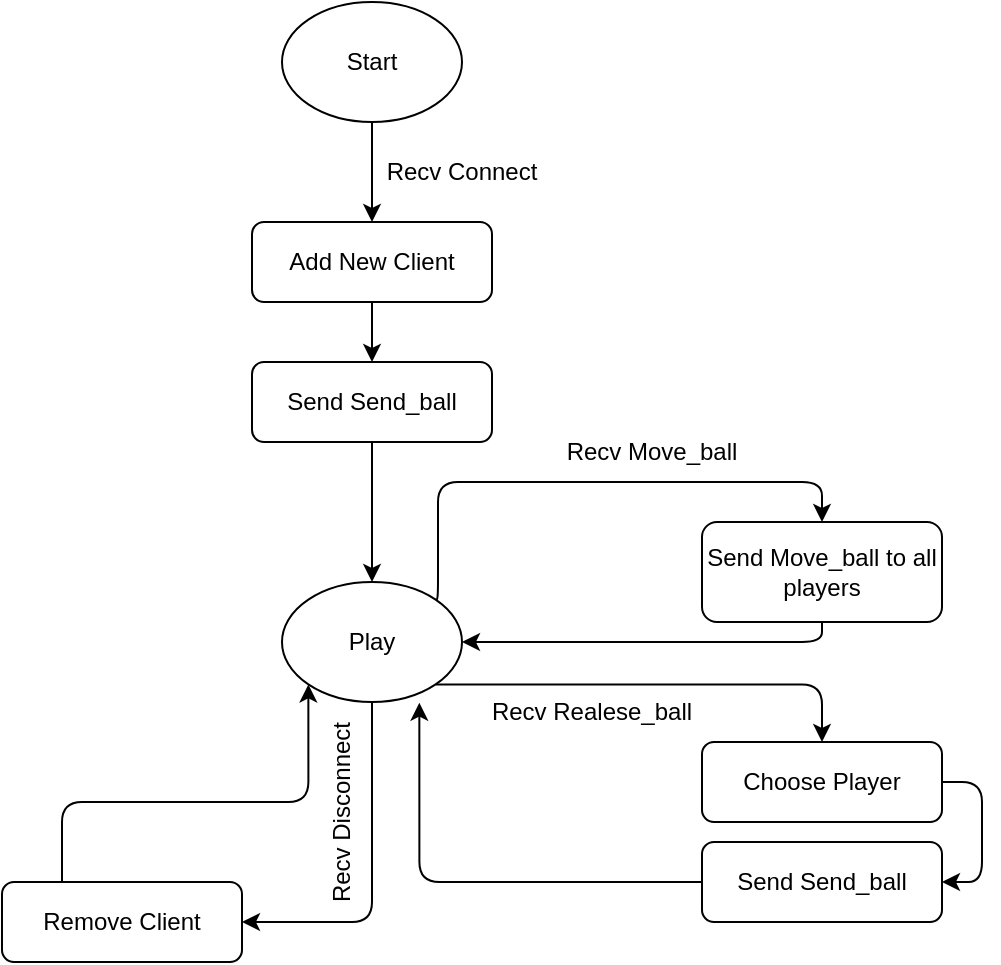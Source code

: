 <mxfile version="16.2.6" type="github">
  <diagram id="C5RBs43oDa-KdzZeNtuy" name="Page-1">
    <mxGraphModel dx="782" dy="1597" grid="1" gridSize="10" guides="1" tooltips="1" connect="1" arrows="1" fold="1" page="1" pageScale="1" pageWidth="827" pageHeight="1169" math="0" shadow="0">
      <root>
        <mxCell id="WIyWlLk6GJQsqaUBKTNV-0" />
        <mxCell id="WIyWlLk6GJQsqaUBKTNV-1" parent="WIyWlLk6GJQsqaUBKTNV-0" />
        <mxCell id="Ss6Qt1x-91et0qIDTQda-6" style="edgeStyle=orthogonalEdgeStyle;rounded=0;orthogonalLoop=1;jettySize=auto;html=1;exitX=0.5;exitY=1;exitDx=0;exitDy=0;entryX=0.5;entryY=0;entryDx=0;entryDy=0;" edge="1" parent="WIyWlLk6GJQsqaUBKTNV-1" source="WIyWlLk6GJQsqaUBKTNV-3" target="Ss6Qt1x-91et0qIDTQda-5">
          <mxGeometry relative="1" as="geometry" />
        </mxCell>
        <mxCell id="WIyWlLk6GJQsqaUBKTNV-3" value="Add New Client" style="rounded=1;whiteSpace=wrap;html=1;fontSize=12;glass=0;strokeWidth=1;shadow=0;" parent="WIyWlLk6GJQsqaUBKTNV-1" vertex="1">
          <mxGeometry x="375" y="60" width="120" height="40" as="geometry" />
        </mxCell>
        <mxCell id="Ss6Qt1x-91et0qIDTQda-1" style="edgeStyle=orthogonalEdgeStyle;rounded=0;orthogonalLoop=1;jettySize=auto;html=1;exitX=0.5;exitY=1;exitDx=0;exitDy=0;entryX=0.5;entryY=0;entryDx=0;entryDy=0;" edge="1" parent="WIyWlLk6GJQsqaUBKTNV-1" source="Ss6Qt1x-91et0qIDTQda-0" target="WIyWlLk6GJQsqaUBKTNV-3">
          <mxGeometry relative="1" as="geometry" />
        </mxCell>
        <mxCell id="Ss6Qt1x-91et0qIDTQda-0" value="Start" style="ellipse;whiteSpace=wrap;html=1;" vertex="1" parent="WIyWlLk6GJQsqaUBKTNV-1">
          <mxGeometry x="390" y="-50" width="90" height="60" as="geometry" />
        </mxCell>
        <mxCell id="Ss6Qt1x-91et0qIDTQda-3" value="Recv Connect" style="text;html=1;strokeColor=none;fillColor=none;align=center;verticalAlign=middle;whiteSpace=wrap;rounded=0;" vertex="1" parent="WIyWlLk6GJQsqaUBKTNV-1">
          <mxGeometry x="440" y="20" width="80" height="30" as="geometry" />
        </mxCell>
        <mxCell id="Ss6Qt1x-91et0qIDTQda-8" style="edgeStyle=orthogonalEdgeStyle;rounded=0;orthogonalLoop=1;jettySize=auto;html=1;exitX=0.5;exitY=1;exitDx=0;exitDy=0;entryX=0.5;entryY=0;entryDx=0;entryDy=0;" edge="1" parent="WIyWlLk6GJQsqaUBKTNV-1" source="Ss6Qt1x-91et0qIDTQda-5" target="Ss6Qt1x-91et0qIDTQda-7">
          <mxGeometry relative="1" as="geometry" />
        </mxCell>
        <mxCell id="Ss6Qt1x-91et0qIDTQda-5" value="Send Send_ball" style="rounded=1;whiteSpace=wrap;html=1;fontSize=12;glass=0;strokeWidth=1;shadow=0;" vertex="1" parent="WIyWlLk6GJQsqaUBKTNV-1">
          <mxGeometry x="375" y="130" width="120" height="40" as="geometry" />
        </mxCell>
        <mxCell id="Ss6Qt1x-91et0qIDTQda-10" style="edgeStyle=orthogonalEdgeStyle;rounded=1;orthogonalLoop=1;jettySize=auto;html=1;exitX=1;exitY=0;exitDx=0;exitDy=0;entryX=0.5;entryY=0;entryDx=0;entryDy=0;" edge="1" parent="WIyWlLk6GJQsqaUBKTNV-1" source="Ss6Qt1x-91et0qIDTQda-7" target="Ss6Qt1x-91et0qIDTQda-9">
          <mxGeometry relative="1" as="geometry">
            <Array as="points">
              <mxPoint x="468" y="190" />
              <mxPoint x="660" y="190" />
            </Array>
          </mxGeometry>
        </mxCell>
        <mxCell id="Ss6Qt1x-91et0qIDTQda-15" style="edgeStyle=orthogonalEdgeStyle;rounded=1;orthogonalLoop=1;jettySize=auto;html=1;exitX=1;exitY=1;exitDx=0;exitDy=0;" edge="1" parent="WIyWlLk6GJQsqaUBKTNV-1" source="Ss6Qt1x-91et0qIDTQda-7" target="Ss6Qt1x-91et0qIDTQda-14">
          <mxGeometry relative="1" as="geometry" />
        </mxCell>
        <mxCell id="Ss6Qt1x-91et0qIDTQda-22" style="edgeStyle=orthogonalEdgeStyle;rounded=1;orthogonalLoop=1;jettySize=auto;html=1;exitX=0.5;exitY=1;exitDx=0;exitDy=0;entryX=1;entryY=0.5;entryDx=0;entryDy=0;" edge="1" parent="WIyWlLk6GJQsqaUBKTNV-1" source="Ss6Qt1x-91et0qIDTQda-7" target="Ss6Qt1x-91et0qIDTQda-21">
          <mxGeometry relative="1" as="geometry" />
        </mxCell>
        <mxCell id="Ss6Qt1x-91et0qIDTQda-7" value="Play" style="ellipse;whiteSpace=wrap;html=1;" vertex="1" parent="WIyWlLk6GJQsqaUBKTNV-1">
          <mxGeometry x="390" y="240" width="90" height="60" as="geometry" />
        </mxCell>
        <mxCell id="Ss6Qt1x-91et0qIDTQda-13" style="edgeStyle=orthogonalEdgeStyle;rounded=1;orthogonalLoop=1;jettySize=auto;html=1;exitX=0.5;exitY=1;exitDx=0;exitDy=0;entryX=1;entryY=0.5;entryDx=0;entryDy=0;" edge="1" parent="WIyWlLk6GJQsqaUBKTNV-1" source="Ss6Qt1x-91et0qIDTQda-9" target="Ss6Qt1x-91et0qIDTQda-7">
          <mxGeometry relative="1" as="geometry">
            <Array as="points">
              <mxPoint x="660" y="270" />
            </Array>
          </mxGeometry>
        </mxCell>
        <mxCell id="Ss6Qt1x-91et0qIDTQda-9" value="Send Move_ball to all players" style="rounded=1;whiteSpace=wrap;html=1;fontSize=12;glass=0;strokeWidth=1;shadow=0;" vertex="1" parent="WIyWlLk6GJQsqaUBKTNV-1">
          <mxGeometry x="600" y="210" width="120" height="50" as="geometry" />
        </mxCell>
        <mxCell id="Ss6Qt1x-91et0qIDTQda-11" value="Recv Move_ball" style="text;html=1;strokeColor=none;fillColor=none;align=center;verticalAlign=middle;whiteSpace=wrap;rounded=0;" vertex="1" parent="WIyWlLk6GJQsqaUBKTNV-1">
          <mxGeometry x="530" y="160" width="90" height="30" as="geometry" />
        </mxCell>
        <mxCell id="Ss6Qt1x-91et0qIDTQda-19" style="edgeStyle=orthogonalEdgeStyle;rounded=1;orthogonalLoop=1;jettySize=auto;html=1;exitX=1;exitY=0.5;exitDx=0;exitDy=0;entryX=1;entryY=0.5;entryDx=0;entryDy=0;" edge="1" parent="WIyWlLk6GJQsqaUBKTNV-1" source="Ss6Qt1x-91et0qIDTQda-14" target="Ss6Qt1x-91et0qIDTQda-18">
          <mxGeometry relative="1" as="geometry" />
        </mxCell>
        <mxCell id="Ss6Qt1x-91et0qIDTQda-14" value="Choose Player" style="rounded=1;whiteSpace=wrap;html=1;fontSize=12;glass=0;strokeWidth=1;shadow=0;" vertex="1" parent="WIyWlLk6GJQsqaUBKTNV-1">
          <mxGeometry x="600" y="320" width="120" height="40" as="geometry" />
        </mxCell>
        <mxCell id="Ss6Qt1x-91et0qIDTQda-16" value="Recv Realese_ball" style="text;html=1;strokeColor=none;fillColor=none;align=center;verticalAlign=middle;whiteSpace=wrap;rounded=0;" vertex="1" parent="WIyWlLk6GJQsqaUBKTNV-1">
          <mxGeometry x="480" y="290" width="130" height="30" as="geometry" />
        </mxCell>
        <mxCell id="Ss6Qt1x-91et0qIDTQda-20" style="edgeStyle=orthogonalEdgeStyle;rounded=1;orthogonalLoop=1;jettySize=auto;html=1;exitX=0;exitY=0.5;exitDx=0;exitDy=0;entryX=0.763;entryY=1.006;entryDx=0;entryDy=0;entryPerimeter=0;" edge="1" parent="WIyWlLk6GJQsqaUBKTNV-1" source="Ss6Qt1x-91et0qIDTQda-18" target="Ss6Qt1x-91et0qIDTQda-7">
          <mxGeometry relative="1" as="geometry">
            <mxPoint x="457" y="290" as="targetPoint" />
          </mxGeometry>
        </mxCell>
        <mxCell id="Ss6Qt1x-91et0qIDTQda-18" value="Send Send_ball" style="rounded=1;whiteSpace=wrap;html=1;fontSize=12;glass=0;strokeWidth=1;shadow=0;" vertex="1" parent="WIyWlLk6GJQsqaUBKTNV-1">
          <mxGeometry x="600" y="370" width="120" height="40" as="geometry" />
        </mxCell>
        <mxCell id="Ss6Qt1x-91et0qIDTQda-23" style="edgeStyle=orthogonalEdgeStyle;rounded=1;orthogonalLoop=1;jettySize=auto;html=1;exitX=0.25;exitY=0;exitDx=0;exitDy=0;entryX=0;entryY=1;entryDx=0;entryDy=0;" edge="1" parent="WIyWlLk6GJQsqaUBKTNV-1" source="Ss6Qt1x-91et0qIDTQda-21" target="Ss6Qt1x-91et0qIDTQda-7">
          <mxGeometry relative="1" as="geometry">
            <Array as="points">
              <mxPoint x="280" y="350" />
              <mxPoint x="403" y="350" />
            </Array>
          </mxGeometry>
        </mxCell>
        <mxCell id="Ss6Qt1x-91et0qIDTQda-21" value="Remove Client" style="rounded=1;whiteSpace=wrap;html=1;fontSize=12;glass=0;strokeWidth=1;shadow=0;" vertex="1" parent="WIyWlLk6GJQsqaUBKTNV-1">
          <mxGeometry x="250" y="390" width="120" height="40" as="geometry" />
        </mxCell>
        <mxCell id="Ss6Qt1x-91et0qIDTQda-24" value="Recv Disconnect" style="text;html=1;strokeColor=none;fillColor=none;align=center;verticalAlign=middle;whiteSpace=wrap;rounded=0;rotation=-90;" vertex="1" parent="WIyWlLk6GJQsqaUBKTNV-1">
          <mxGeometry x="370" y="340" width="100" height="30" as="geometry" />
        </mxCell>
      </root>
    </mxGraphModel>
  </diagram>
</mxfile>
